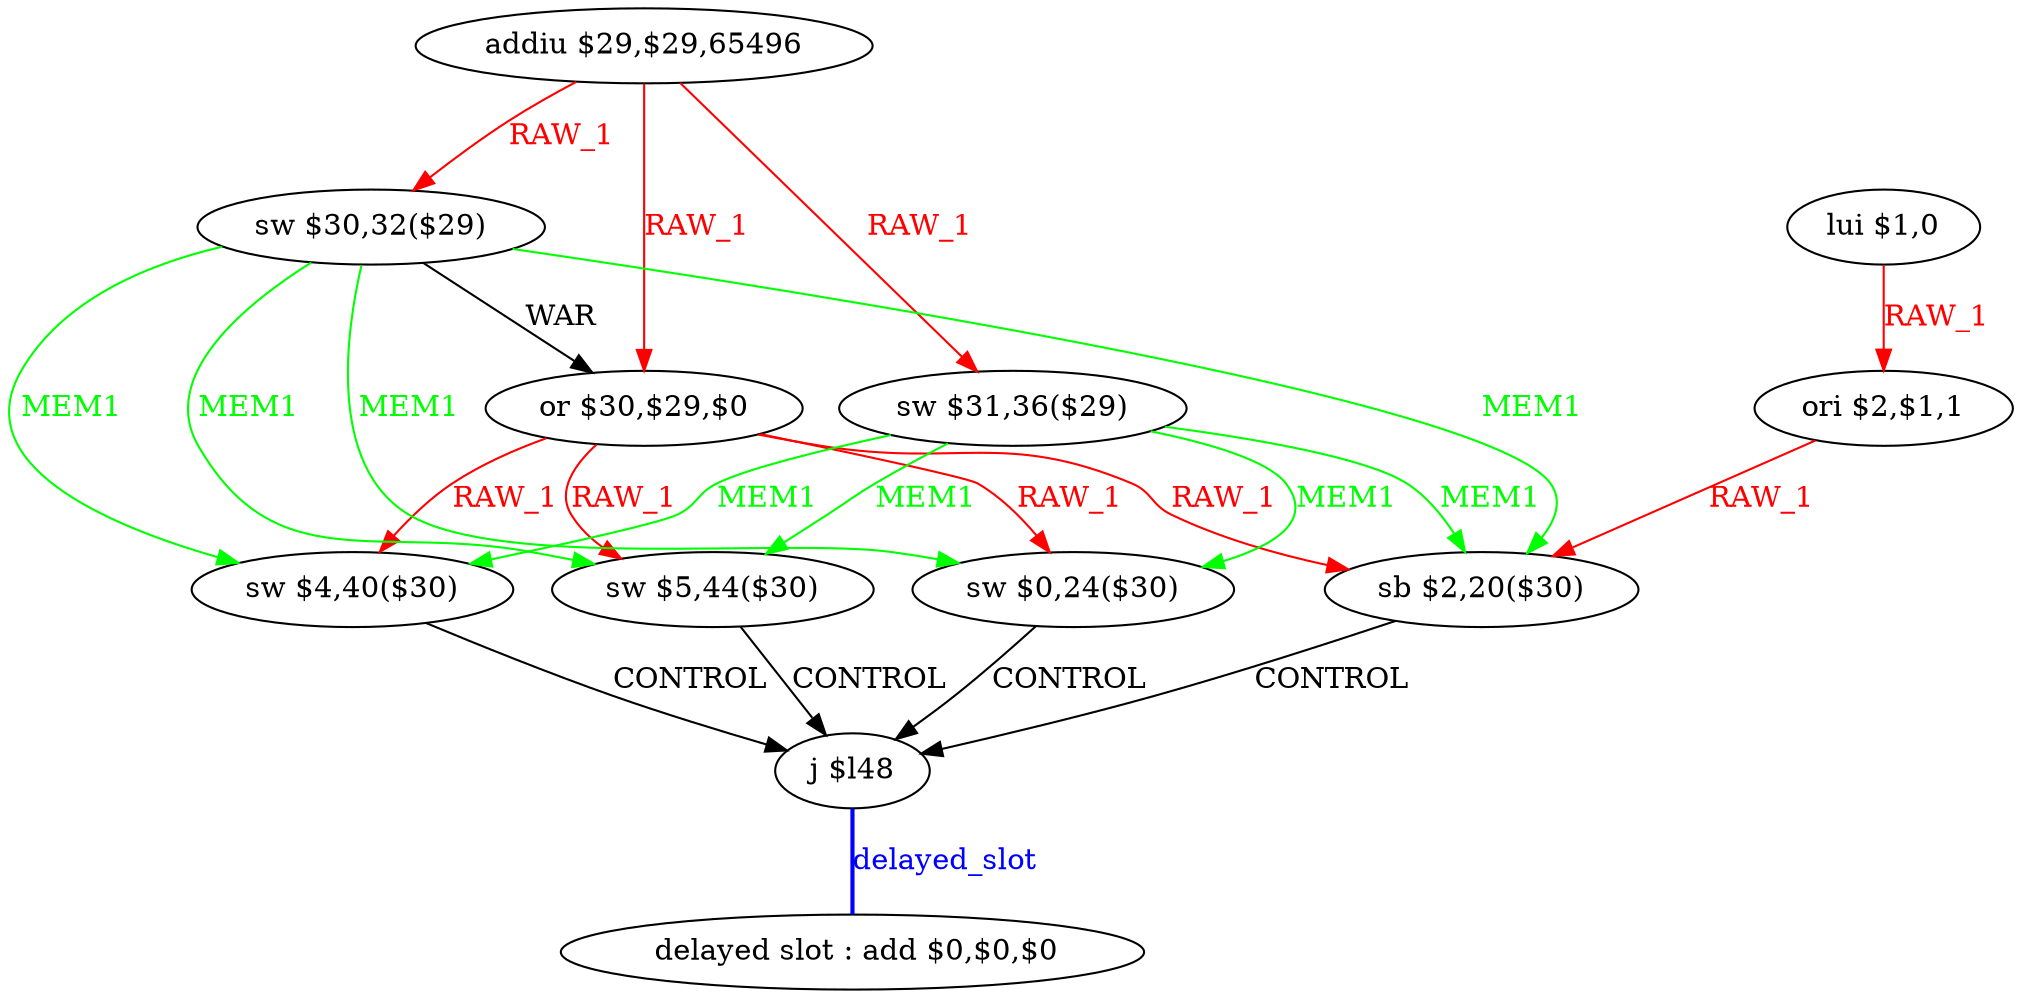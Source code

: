 digraph G1 {
node [shape = ellipse];
i11 [label = " delayed slot : add $0,$0,$0"] ;
i10 ->  i11 [style = bold, dir= none, fontcolor = blue, color = blue, label= "delayed_slot"];
i10 [label = "j $l48"] ;
i0 [label = "addiu $29,$29,65496"] ;
i0 ->  i3 [color = red, fontcolor = red, label= "RAW_1"];
i0 ->  i2 [color = red, fontcolor = red, label= "RAW_1"];
i0 ->  i1 [color = red, fontcolor = red, label= "RAW_1"];
i3 [label = "or $30,$29,$0"] ;
i3 ->  i9 [color = red, fontcolor = red, label= "RAW_1"];
i3 ->  i8 [color = red, fontcolor = red, label= "RAW_1"];
i3 ->  i5 [color = red, fontcolor = red, label= "RAW_1"];
i3 ->  i4 [color = red, fontcolor = red, label= "RAW_1"];
i9 [label = "sw $0,24($30)"] ;
i9 ->  i10 [label= "CONTROL"];
i8 [label = "sb $2,20($30)"] ;
i8 ->  i10 [label= "CONTROL"];
i5 [label = "sw $5,44($30)"] ;
i5 ->  i10 [label= "CONTROL"];
i4 [label = "sw $4,40($30)"] ;
i4 ->  i10 [label= "CONTROL"];
i2 [label = "sw $30,32($29)"] ;
i2 ->  i9 [color = green, fontcolor = green, label= "MEM1"];
i2 ->  i8 [color = green, fontcolor = green, label= "MEM1"];
i2 ->  i5 [color = green, fontcolor = green, label= "MEM1"];
i2 ->  i4 [color = green, fontcolor = green, label= "MEM1"];
i2 ->  i3 [label= "WAR"];
i1 [label = "sw $31,36($29)"] ;
i1 ->  i9 [color = green, fontcolor = green, label= "MEM1"];
i1 ->  i8 [color = green, fontcolor = green, label= "MEM1"];
i1 ->  i5 [color = green, fontcolor = green, label= "MEM1"];
i1 ->  i4 [color = green, fontcolor = green, label= "MEM1"];
i6 [label = "lui $1,0"] ;
i6 ->  i7 [color = red, fontcolor = red, label= "RAW_1"];
i7 [label = "ori $2,$1,1"] ;
i7 ->  i8 [color = red, fontcolor = red, label= "RAW_1"];
}
